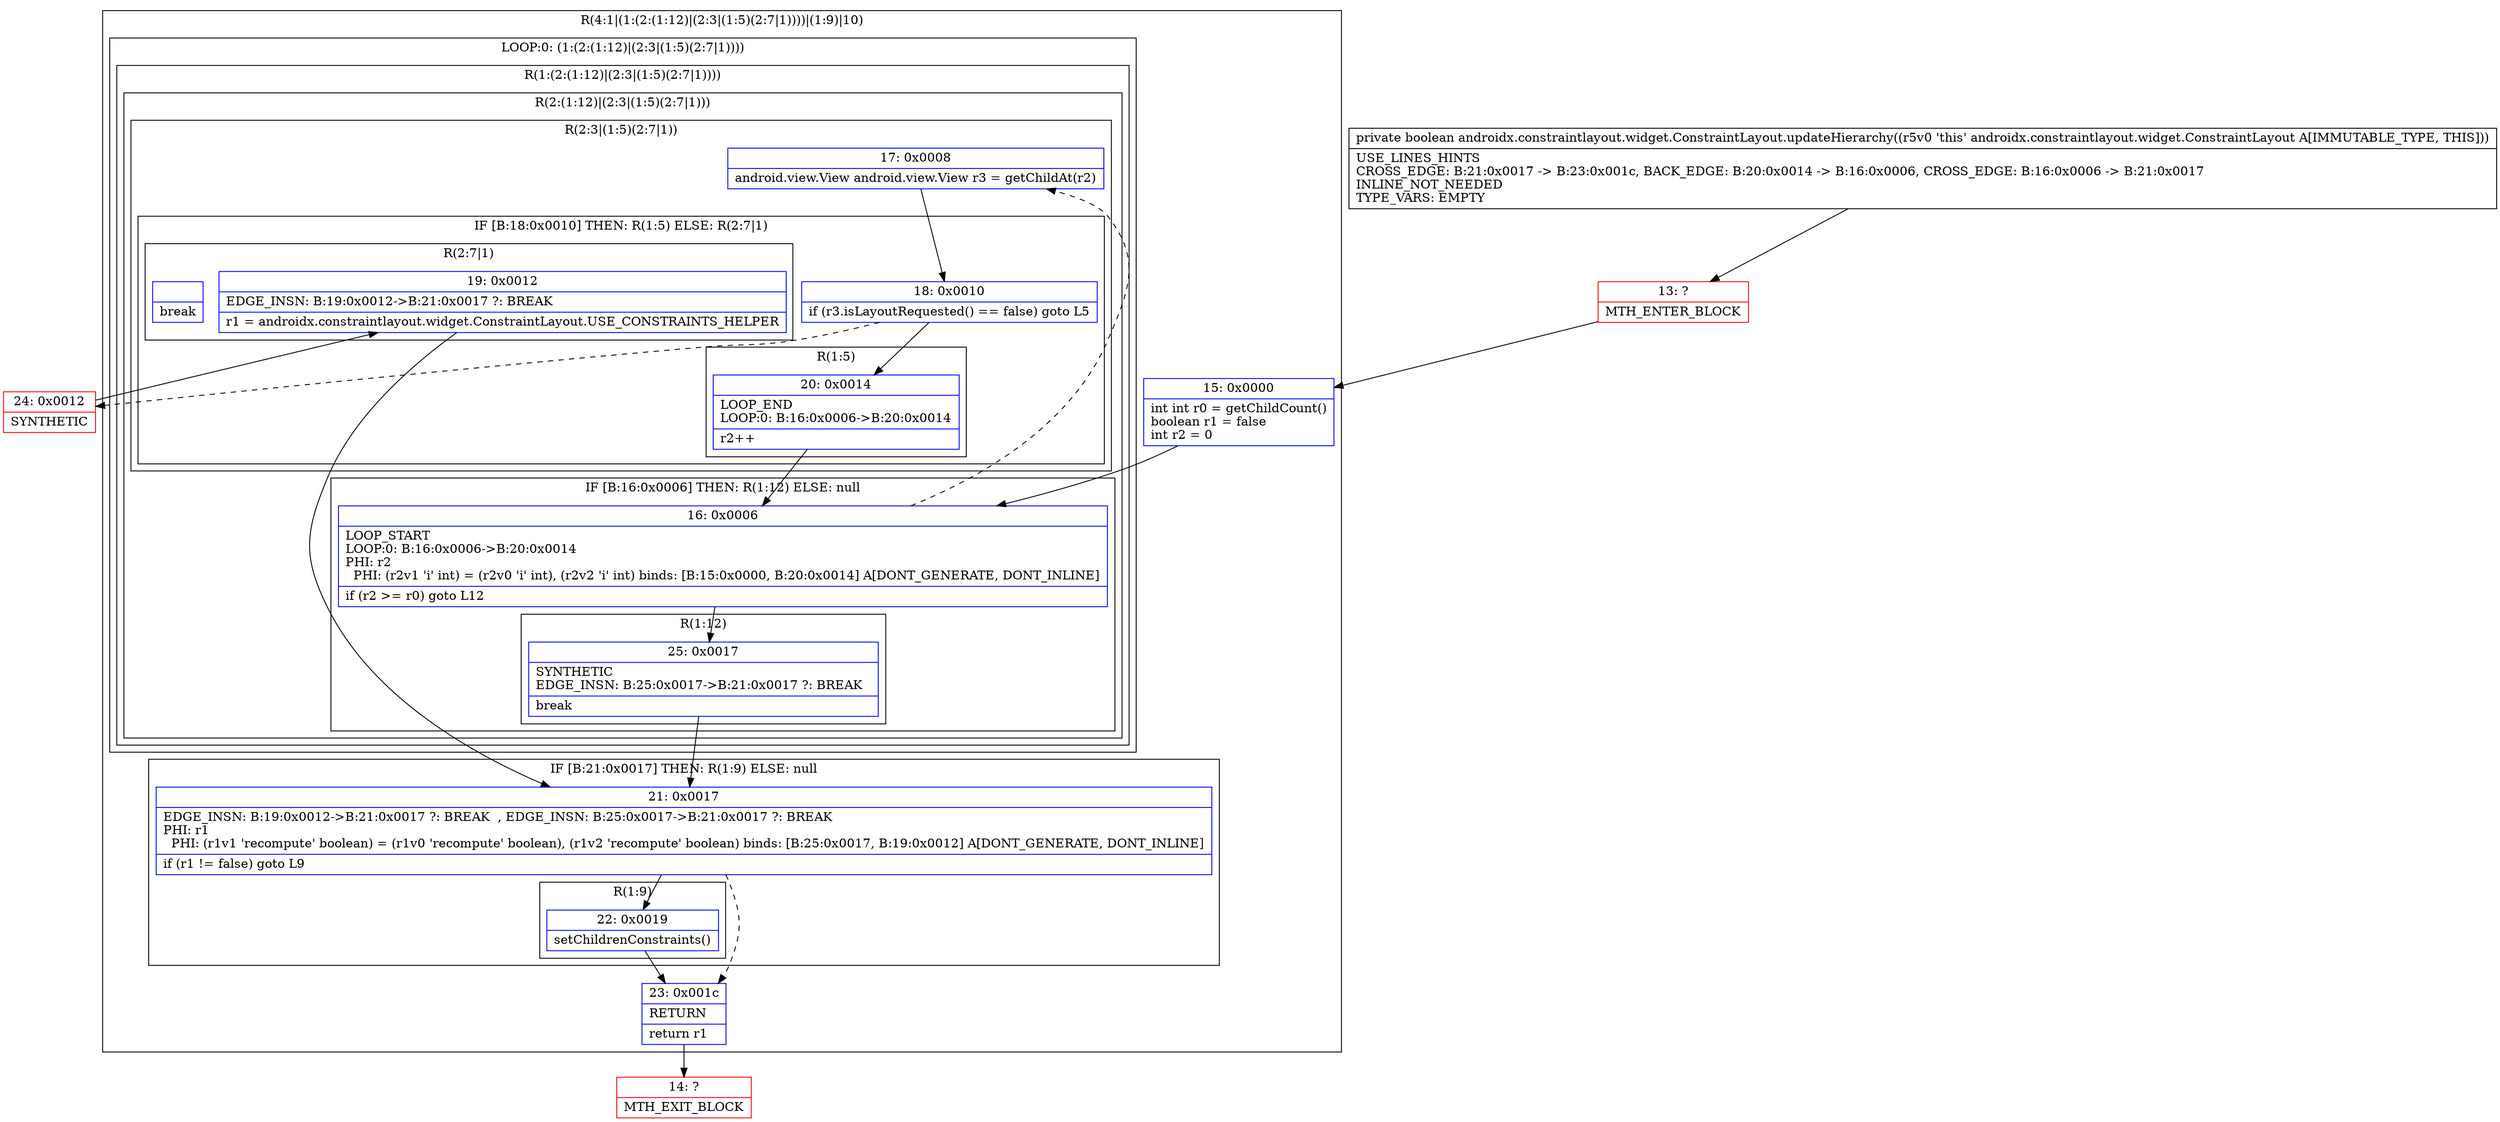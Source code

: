 digraph "CFG forandroidx.constraintlayout.widget.ConstraintLayout.updateHierarchy()Z" {
subgraph cluster_Region_691701128 {
label = "R(4:1|(1:(2:(1:12)|(2:3|(1:5)(2:7|1))))|(1:9)|10)";
node [shape=record,color=blue];
Node_15 [shape=record,label="{15\:\ 0x0000|int int r0 = getChildCount()\lboolean r1 = false\lint r2 = 0\l}"];
subgraph cluster_LoopRegion_292551742 {
label = "LOOP:0: (1:(2:(1:12)|(2:3|(1:5)(2:7|1))))";
node [shape=record,color=blue];
subgraph cluster_Region_680675500 {
label = "R(1:(2:(1:12)|(2:3|(1:5)(2:7|1))))";
node [shape=record,color=blue];
subgraph cluster_Region_1301053947 {
label = "R(2:(1:12)|(2:3|(1:5)(2:7|1)))";
node [shape=record,color=blue];
subgraph cluster_IfRegion_1261837557 {
label = "IF [B:16:0x0006] THEN: R(1:12) ELSE: null";
node [shape=record,color=blue];
Node_16 [shape=record,label="{16\:\ 0x0006|LOOP_START\lLOOP:0: B:16:0x0006\-\>B:20:0x0014\lPHI: r2 \l  PHI: (r2v1 'i' int) = (r2v0 'i' int), (r2v2 'i' int) binds: [B:15:0x0000, B:20:0x0014] A[DONT_GENERATE, DONT_INLINE]\l|if (r2 \>= r0) goto L12\l}"];
subgraph cluster_Region_1630998570 {
label = "R(1:12)";
node [shape=record,color=blue];
Node_25 [shape=record,label="{25\:\ 0x0017|SYNTHETIC\lEDGE_INSN: B:25:0x0017\-\>B:21:0x0017 ?: BREAK  \l|break\l}"];
}
}
subgraph cluster_Region_448657476 {
label = "R(2:3|(1:5)(2:7|1))";
node [shape=record,color=blue];
Node_17 [shape=record,label="{17\:\ 0x0008|android.view.View android.view.View r3 = getChildAt(r2)\l}"];
subgraph cluster_IfRegion_417142093 {
label = "IF [B:18:0x0010] THEN: R(1:5) ELSE: R(2:7|1)";
node [shape=record,color=blue];
Node_18 [shape=record,label="{18\:\ 0x0010|if (r3.isLayoutRequested() == false) goto L5\l}"];
subgraph cluster_Region_1628930343 {
label = "R(1:5)";
node [shape=record,color=blue];
Node_20 [shape=record,label="{20\:\ 0x0014|LOOP_END\lLOOP:0: B:16:0x0006\-\>B:20:0x0014\l|r2++\l}"];
}
subgraph cluster_Region_637832386 {
label = "R(2:7|1)";
node [shape=record,color=blue];
Node_19 [shape=record,label="{19\:\ 0x0012|EDGE_INSN: B:19:0x0012\-\>B:21:0x0017 ?: BREAK  \l|r1 = androidx.constraintlayout.widget.ConstraintLayout.USE_CONSTRAINTS_HELPER\l}"];
Node_InsnContainer_257400382 [shape=record,label="{|break\l}"];
}
}
}
}
}
}
subgraph cluster_IfRegion_486298101 {
label = "IF [B:21:0x0017] THEN: R(1:9) ELSE: null";
node [shape=record,color=blue];
Node_21 [shape=record,label="{21\:\ 0x0017|EDGE_INSN: B:19:0x0012\-\>B:21:0x0017 ?: BREAK  , EDGE_INSN: B:25:0x0017\-\>B:21:0x0017 ?: BREAK  \lPHI: r1 \l  PHI: (r1v1 'recompute' boolean) = (r1v0 'recompute' boolean), (r1v2 'recompute' boolean) binds: [B:25:0x0017, B:19:0x0012] A[DONT_GENERATE, DONT_INLINE]\l|if (r1 != false) goto L9\l}"];
subgraph cluster_Region_901410896 {
label = "R(1:9)";
node [shape=record,color=blue];
Node_22 [shape=record,label="{22\:\ 0x0019|setChildrenConstraints()\l}"];
}
}
Node_23 [shape=record,label="{23\:\ 0x001c|RETURN\l|return r1\l}"];
}
Node_13 [shape=record,color=red,label="{13\:\ ?|MTH_ENTER_BLOCK\l}"];
Node_24 [shape=record,color=red,label="{24\:\ 0x0012|SYNTHETIC\l}"];
Node_14 [shape=record,color=red,label="{14\:\ ?|MTH_EXIT_BLOCK\l}"];
MethodNode[shape=record,label="{private boolean androidx.constraintlayout.widget.ConstraintLayout.updateHierarchy((r5v0 'this' androidx.constraintlayout.widget.ConstraintLayout A[IMMUTABLE_TYPE, THIS]))  | USE_LINES_HINTS\lCROSS_EDGE: B:21:0x0017 \-\> B:23:0x001c, BACK_EDGE: B:20:0x0014 \-\> B:16:0x0006, CROSS_EDGE: B:16:0x0006 \-\> B:21:0x0017\lINLINE_NOT_NEEDED\lTYPE_VARS: EMPTY\l}"];
MethodNode -> Node_13;Node_15 -> Node_16;
Node_16 -> Node_17[style=dashed];
Node_16 -> Node_25;
Node_25 -> Node_21;
Node_17 -> Node_18;
Node_18 -> Node_20;
Node_18 -> Node_24[style=dashed];
Node_20 -> Node_16;
Node_19 -> Node_21;
Node_21 -> Node_22;
Node_21 -> Node_23[style=dashed];
Node_22 -> Node_23;
Node_23 -> Node_14;
Node_13 -> Node_15;
Node_24 -> Node_19;
}

